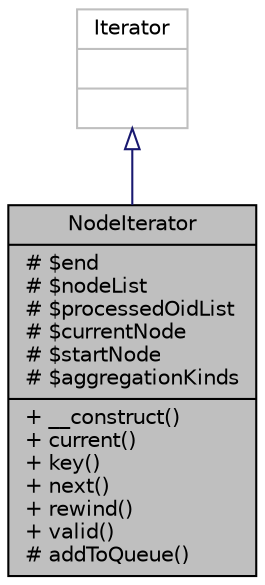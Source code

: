 digraph "NodeIterator"
{
  edge [fontname="Helvetica",fontsize="10",labelfontname="Helvetica",labelfontsize="10"];
  node [fontname="Helvetica",fontsize="10",shape=record];
  Node0 [label="{NodeIterator\n|# $end\l# $nodeList\l# $processedOidList\l# $currentNode\l# $startNode\l# $aggregationKinds\l|+ __construct()\l+ current()\l+ key()\l+ next()\l+ rewind()\l+ valid()\l# addToQueue()\l}",height=0.2,width=0.4,color="black", fillcolor="grey75", style="filled", fontcolor="black"];
  Node1 -> Node0 [dir="back",color="midnightblue",fontsize="10",style="solid",arrowtail="onormal",fontname="Helvetica"];
  Node1 [label="{Iterator\n||}",height=0.2,width=0.4,color="grey75", fillcolor="white", style="filled"];
}

